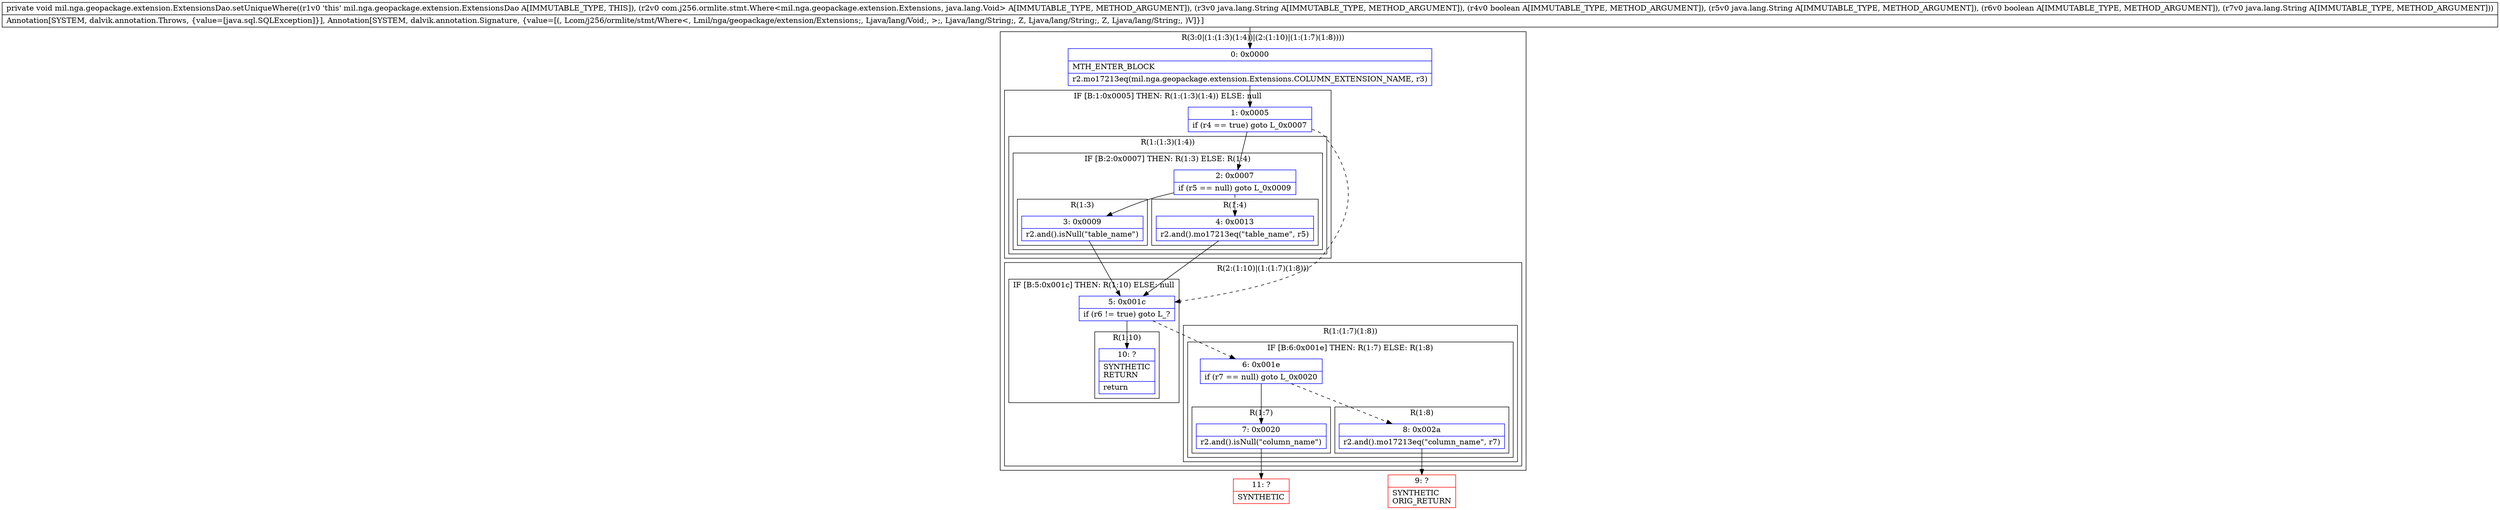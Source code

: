 digraph "CFG formil.nga.geopackage.extension.ExtensionsDao.setUniqueWhere(Lcom\/j256\/ormlite\/stmt\/Where;Ljava\/lang\/String;ZLjava\/lang\/String;ZLjava\/lang\/String;)V" {
subgraph cluster_Region_1710828284 {
label = "R(3:0|(1:(1:3)(1:4))|(2:(1:10)|(1:(1:7)(1:8))))";
node [shape=record,color=blue];
Node_0 [shape=record,label="{0\:\ 0x0000|MTH_ENTER_BLOCK\l|r2.mo17213eq(mil.nga.geopackage.extension.Extensions.COLUMN_EXTENSION_NAME, r3)\l}"];
subgraph cluster_IfRegion_512368172 {
label = "IF [B:1:0x0005] THEN: R(1:(1:3)(1:4)) ELSE: null";
node [shape=record,color=blue];
Node_1 [shape=record,label="{1\:\ 0x0005|if (r4 == true) goto L_0x0007\l}"];
subgraph cluster_Region_452787476 {
label = "R(1:(1:3)(1:4))";
node [shape=record,color=blue];
subgraph cluster_IfRegion_564972403 {
label = "IF [B:2:0x0007] THEN: R(1:3) ELSE: R(1:4)";
node [shape=record,color=blue];
Node_2 [shape=record,label="{2\:\ 0x0007|if (r5 == null) goto L_0x0009\l}"];
subgraph cluster_Region_229550960 {
label = "R(1:3)";
node [shape=record,color=blue];
Node_3 [shape=record,label="{3\:\ 0x0009|r2.and().isNull(\"table_name\")\l}"];
}
subgraph cluster_Region_1134280599 {
label = "R(1:4)";
node [shape=record,color=blue];
Node_4 [shape=record,label="{4\:\ 0x0013|r2.and().mo17213eq(\"table_name\", r5)\l}"];
}
}
}
}
subgraph cluster_Region_1047719597 {
label = "R(2:(1:10)|(1:(1:7)(1:8)))";
node [shape=record,color=blue];
subgraph cluster_IfRegion_2042776899 {
label = "IF [B:5:0x001c] THEN: R(1:10) ELSE: null";
node [shape=record,color=blue];
Node_5 [shape=record,label="{5\:\ 0x001c|if (r6 != true) goto L_?\l}"];
subgraph cluster_Region_30383136 {
label = "R(1:10)";
node [shape=record,color=blue];
Node_10 [shape=record,label="{10\:\ ?|SYNTHETIC\lRETURN\l|return\l}"];
}
}
subgraph cluster_Region_532081801 {
label = "R(1:(1:7)(1:8))";
node [shape=record,color=blue];
subgraph cluster_IfRegion_907574868 {
label = "IF [B:6:0x001e] THEN: R(1:7) ELSE: R(1:8)";
node [shape=record,color=blue];
Node_6 [shape=record,label="{6\:\ 0x001e|if (r7 == null) goto L_0x0020\l}"];
subgraph cluster_Region_1574667649 {
label = "R(1:7)";
node [shape=record,color=blue];
Node_7 [shape=record,label="{7\:\ 0x0020|r2.and().isNull(\"column_name\")\l}"];
}
subgraph cluster_Region_537410694 {
label = "R(1:8)";
node [shape=record,color=blue];
Node_8 [shape=record,label="{8\:\ 0x002a|r2.and().mo17213eq(\"column_name\", r7)\l}"];
}
}
}
}
}
Node_9 [shape=record,color=red,label="{9\:\ ?|SYNTHETIC\lORIG_RETURN\l}"];
Node_11 [shape=record,color=red,label="{11\:\ ?|SYNTHETIC\l}"];
MethodNode[shape=record,label="{private void mil.nga.geopackage.extension.ExtensionsDao.setUniqueWhere((r1v0 'this' mil.nga.geopackage.extension.ExtensionsDao A[IMMUTABLE_TYPE, THIS]), (r2v0 com.j256.ormlite.stmt.Where\<mil.nga.geopackage.extension.Extensions, java.lang.Void\> A[IMMUTABLE_TYPE, METHOD_ARGUMENT]), (r3v0 java.lang.String A[IMMUTABLE_TYPE, METHOD_ARGUMENT]), (r4v0 boolean A[IMMUTABLE_TYPE, METHOD_ARGUMENT]), (r5v0 java.lang.String A[IMMUTABLE_TYPE, METHOD_ARGUMENT]), (r6v0 boolean A[IMMUTABLE_TYPE, METHOD_ARGUMENT]), (r7v0 java.lang.String A[IMMUTABLE_TYPE, METHOD_ARGUMENT]))  | Annotation[SYSTEM, dalvik.annotation.Throws, \{value=[java.sql.SQLException]\}], Annotation[SYSTEM, dalvik.annotation.Signature, \{value=[(, Lcom\/j256\/ormlite\/stmt\/Where\<, Lmil\/nga\/geopackage\/extension\/Extensions;, Ljava\/lang\/Void;, \>;, Ljava\/lang\/String;, Z, Ljava\/lang\/String;, Z, Ljava\/lang\/String;, )V]\}]\l}"];
MethodNode -> Node_0;
Node_0 -> Node_1;
Node_1 -> Node_2;
Node_1 -> Node_5[style=dashed];
Node_2 -> Node_3;
Node_2 -> Node_4[style=dashed];
Node_3 -> Node_5;
Node_4 -> Node_5;
Node_5 -> Node_6[style=dashed];
Node_5 -> Node_10;
Node_6 -> Node_7;
Node_6 -> Node_8[style=dashed];
Node_7 -> Node_11;
Node_8 -> Node_9;
}

